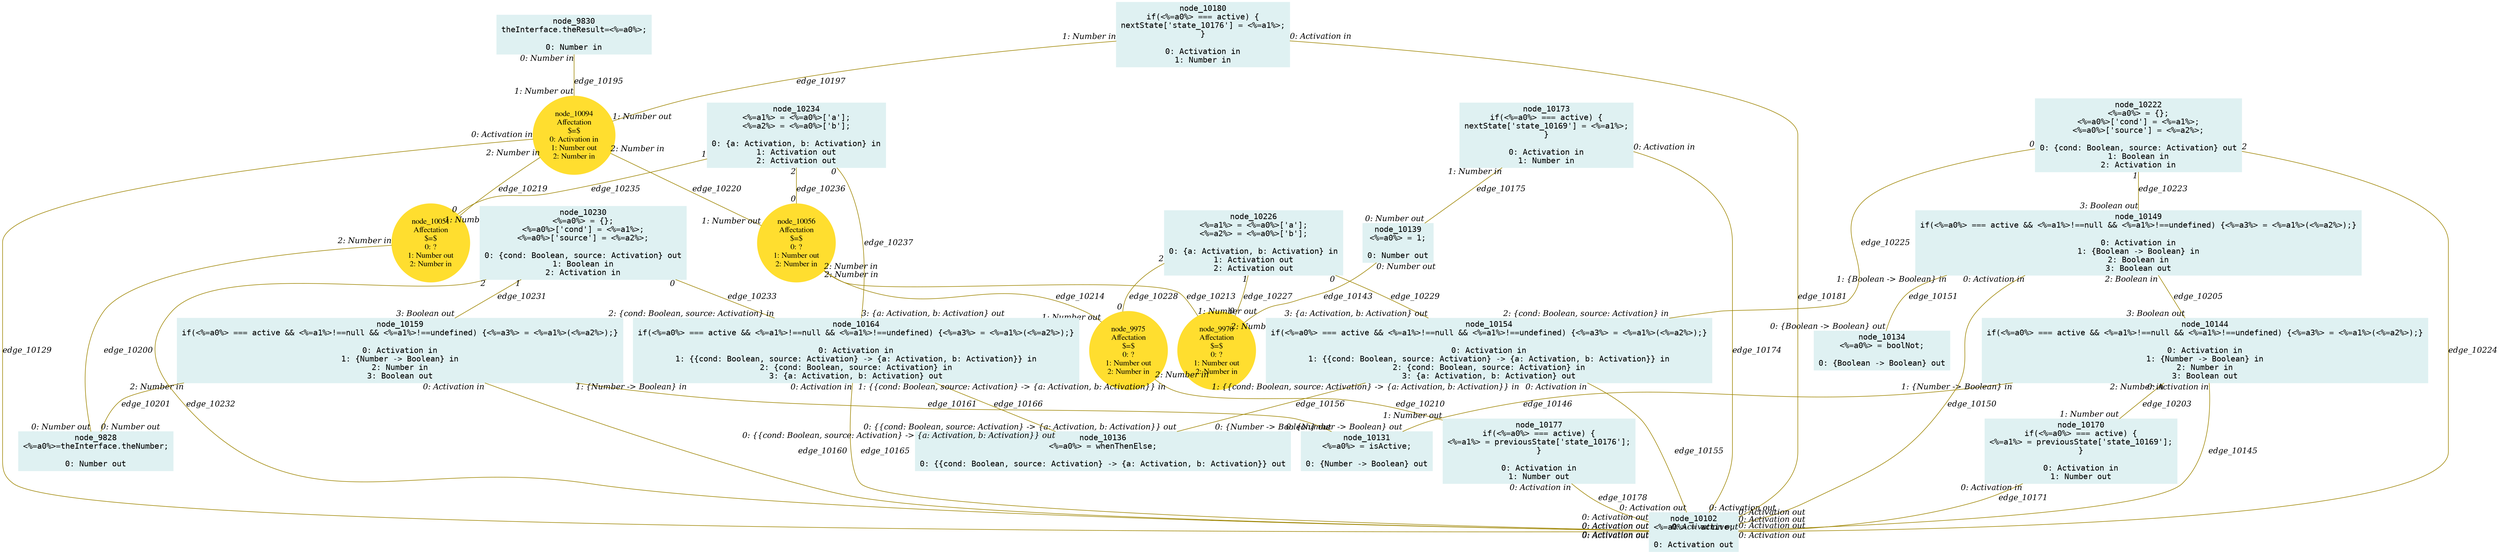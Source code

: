 digraph g{node_9828 [shape="box", style="filled", color="#dff1f2", fontname="Courier", label="node_9828
<%=a0%>=theInterface.theNumber;

0: Number out" ]
node_9830 [shape="box", style="filled", color="#dff1f2", fontname="Courier", label="node_9830
theInterface.theResult=<%=a0%>;

0: Number in" ]
node_9970 [shape="ellipse", style="filled", color="#ffde2f", fontname="Times", label="node_9970
Affectation
$=$
0: ?
1: Number out
2: Number in" ]
node_9975 [shape="ellipse", style="filled", color="#ffde2f", fontname="Times", label="node_9975
Affectation
$=$
0: ?
1: Number out
2: Number in" ]
node_10051 [shape="ellipse", style="filled", color="#ffde2f", fontname="Times", label="node_10051
Affectation
$=$
0: ?
1: Number out
2: Number in" ]
node_10056 [shape="ellipse", style="filled", color="#ffde2f", fontname="Times", label="node_10056
Affectation
$=$
0: ?
1: Number out
2: Number in" ]
node_10094 [shape="ellipse", style="filled", color="#ffde2f", fontname="Times", label="node_10094
Affectation
$=$
0: Activation in
1: Number out
2: Number in" ]
node_10102 [shape="box", style="filled", color="#dff1f2", fontname="Courier", label="node_10102
<%=a0%> = active;

0: Activation out" ]
node_10131 [shape="box", style="filled", color="#dff1f2", fontname="Courier", label="node_10131
<%=a0%> = isActive;

0: {Number -> Boolean} out" ]
node_10134 [shape="box", style="filled", color="#dff1f2", fontname="Courier", label="node_10134
<%=a0%> = boolNot;

0: {Boolean -> Boolean} out" ]
node_10136 [shape="box", style="filled", color="#dff1f2", fontname="Courier", label="node_10136
<%=a0%> = whenThenElse;

0: {{cond: Boolean, source: Activation} -> {a: Activation, b: Activation}} out" ]
node_10139 [shape="box", style="filled", color="#dff1f2", fontname="Courier", label="node_10139
<%=a0%> = 1;

0: Number out" ]
node_10144 [shape="box", style="filled", color="#dff1f2", fontname="Courier", label="node_10144
if(<%=a0%> === active && <%=a1%>!==null && <%=a1%>!==undefined) {<%=a3%> = <%=a1%>(<%=a2%>);}

0: Activation in
1: {Number -> Boolean} in
2: Number in
3: Boolean out" ]
node_10149 [shape="box", style="filled", color="#dff1f2", fontname="Courier", label="node_10149
if(<%=a0%> === active && <%=a1%>!==null && <%=a1%>!==undefined) {<%=a3%> = <%=a1%>(<%=a2%>);}

0: Activation in
1: {Boolean -> Boolean} in
2: Boolean in
3: Boolean out" ]
node_10154 [shape="box", style="filled", color="#dff1f2", fontname="Courier", label="node_10154
if(<%=a0%> === active && <%=a1%>!==null && <%=a1%>!==undefined) {<%=a3%> = <%=a1%>(<%=a2%>);}

0: Activation in
1: {{cond: Boolean, source: Activation} -> {a: Activation, b: Activation}} in
2: {cond: Boolean, source: Activation} in
3: {a: Activation, b: Activation} out" ]
node_10159 [shape="box", style="filled", color="#dff1f2", fontname="Courier", label="node_10159
if(<%=a0%> === active && <%=a1%>!==null && <%=a1%>!==undefined) {<%=a3%> = <%=a1%>(<%=a2%>);}

0: Activation in
1: {Number -> Boolean} in
2: Number in
3: Boolean out" ]
node_10164 [shape="box", style="filled", color="#dff1f2", fontname="Courier", label="node_10164
if(<%=a0%> === active && <%=a1%>!==null && <%=a1%>!==undefined) {<%=a3%> = <%=a1%>(<%=a2%>);}

0: Activation in
1: {{cond: Boolean, source: Activation} -> {a: Activation, b: Activation}} in
2: {cond: Boolean, source: Activation} in
3: {a: Activation, b: Activation} out" ]
node_10170 [shape="box", style="filled", color="#dff1f2", fontname="Courier", label="node_10170
if(<%=a0%> === active) {
<%=a1%> = previousState['state_10169'];
}

0: Activation in
1: Number out" ]
node_10173 [shape="box", style="filled", color="#dff1f2", fontname="Courier", label="node_10173
if(<%=a0%> === active) {
nextState['state_10169'] = <%=a1%>;
}

0: Activation in
1: Number in" ]
node_10177 [shape="box", style="filled", color="#dff1f2", fontname="Courier", label="node_10177
if(<%=a0%> === active) {
<%=a1%> = previousState['state_10176'];
}

0: Activation in
1: Number out" ]
node_10180 [shape="box", style="filled", color="#dff1f2", fontname="Courier", label="node_10180
if(<%=a0%> === active) {
nextState['state_10176'] = <%=a1%>;
}

0: Activation in
1: Number in" ]
node_10222 [shape="box", style="filled", color="#dff1f2", fontname="Courier", label="node_10222
<%=a0%> = {};
<%=a0%>['cond'] = <%=a1%>;
<%=a0%>['source'] = <%=a2%>;

0: {cond: Boolean, source: Activation} out
1: Boolean in
2: Activation in" ]
node_10226 [shape="box", style="filled", color="#dff1f2", fontname="Courier", label="node_10226
<%=a1%> = <%=a0%>['a'];
<%=a2%> = <%=a0%>['b'];

0: {a: Activation, b: Activation} in
1: Activation out
2: Activation out" ]
node_10230 [shape="box", style="filled", color="#dff1f2", fontname="Courier", label="node_10230
<%=a0%> = {};
<%=a0%>['cond'] = <%=a1%>;
<%=a0%>['source'] = <%=a2%>;

0: {cond: Boolean, source: Activation} out
1: Boolean in
2: Activation in" ]
node_10234 [shape="box", style="filled", color="#dff1f2", fontname="Courier", label="node_10234
<%=a1%> = <%=a0%>['a'];
<%=a2%> = <%=a0%>['b'];

0: {a: Activation, b: Activation} in
1: Activation out
2: Activation out" ]
node_10102 -> node_10094 [dir=none, arrowHead=none, fontname="Times-Italic", arrowsize=1, color="#9d8400", label="edge_10129",  headlabel="0: Activation in", taillabel="0: Activation out" ]
node_10139 -> node_9970 [dir=none, arrowHead=none, fontname="Times-Italic", arrowsize=1, color="#9d8400", label="edge_10143",  headlabel="2: Number in", taillabel="0: Number out" ]
node_10144 -> node_10102 [dir=none, arrowHead=none, fontname="Times-Italic", arrowsize=1, color="#9d8400", label="edge_10145",  headlabel="0: Activation out", taillabel="0: Activation in" ]
node_10144 -> node_10131 [dir=none, arrowHead=none, fontname="Times-Italic", arrowsize=1, color="#9d8400", label="edge_10146",  headlabel="0: {Number -> Boolean} out", taillabel="1: {Number -> Boolean} in" ]
node_10149 -> node_10102 [dir=none, arrowHead=none, fontname="Times-Italic", arrowsize=1, color="#9d8400", label="edge_10150",  headlabel="0: Activation out", taillabel="0: Activation in" ]
node_10149 -> node_10134 [dir=none, arrowHead=none, fontname="Times-Italic", arrowsize=1, color="#9d8400", label="edge_10151",  headlabel="0: {Boolean -> Boolean} out", taillabel="1: {Boolean -> Boolean} in" ]
node_10154 -> node_10102 [dir=none, arrowHead=none, fontname="Times-Italic", arrowsize=1, color="#9d8400", label="edge_10155",  headlabel="0: Activation out", taillabel="0: Activation in" ]
node_10154 -> node_10136 [dir=none, arrowHead=none, fontname="Times-Italic", arrowsize=1, color="#9d8400", label="edge_10156",  headlabel="0: {{cond: Boolean, source: Activation} -> {a: Activation, b: Activation}} out", taillabel="1: {{cond: Boolean, source: Activation} -> {a: Activation, b: Activation}} in" ]
node_10159 -> node_10102 [dir=none, arrowHead=none, fontname="Times-Italic", arrowsize=1, color="#9d8400", label="edge_10160",  headlabel="0: Activation out", taillabel="0: Activation in" ]
node_10159 -> node_10131 [dir=none, arrowHead=none, fontname="Times-Italic", arrowsize=1, color="#9d8400", label="edge_10161",  headlabel="0: {Number -> Boolean} out", taillabel="1: {Number -> Boolean} in" ]
node_10164 -> node_10102 [dir=none, arrowHead=none, fontname="Times-Italic", arrowsize=1, color="#9d8400", label="edge_10165",  headlabel="0: Activation out", taillabel="0: Activation in" ]
node_10164 -> node_10136 [dir=none, arrowHead=none, fontname="Times-Italic", arrowsize=1, color="#9d8400", label="edge_10166",  headlabel="0: {{cond: Boolean, source: Activation} -> {a: Activation, b: Activation}} out", taillabel="1: {{cond: Boolean, source: Activation} -> {a: Activation, b: Activation}} in" ]
node_10170 -> node_10102 [dir=none, arrowHead=none, fontname="Times-Italic", arrowsize=1, color="#9d8400", label="edge_10171",  headlabel="0: Activation out", taillabel="0: Activation in" ]
node_10173 -> node_10102 [dir=none, arrowHead=none, fontname="Times-Italic", arrowsize=1, color="#9d8400", label="edge_10174",  headlabel="0: Activation out", taillabel="0: Activation in" ]
node_10173 -> node_10139 [dir=none, arrowHead=none, fontname="Times-Italic", arrowsize=1, color="#9d8400", label="edge_10175",  headlabel="0: Number out", taillabel="1: Number in" ]
node_10177 -> node_10102 [dir=none, arrowHead=none, fontname="Times-Italic", arrowsize=1, color="#9d8400", label="edge_10178",  headlabel="0: Activation out", taillabel="0: Activation in" ]
node_10180 -> node_10102 [dir=none, arrowHead=none, fontname="Times-Italic", arrowsize=1, color="#9d8400", label="edge_10181",  headlabel="0: Activation out", taillabel="0: Activation in" ]
node_9830 -> node_10094 [dir=none, arrowHead=none, fontname="Times-Italic", arrowsize=1, color="#9d8400", label="edge_10195",  headlabel="1: Number out", taillabel="0: Number in" ]
node_10180 -> node_10094 [dir=none, arrowHead=none, fontname="Times-Italic", arrowsize=1, color="#9d8400", label="edge_10197",  headlabel="1: Number out", taillabel="1: Number in" ]
node_10051 -> node_9828 [dir=none, arrowHead=none, fontname="Times-Italic", arrowsize=1, color="#9d8400", label="edge_10200",  headlabel="0: Number out", taillabel="2: Number in" ]
node_10159 -> node_9828 [dir=none, arrowHead=none, fontname="Times-Italic", arrowsize=1, color="#9d8400", label="edge_10201",  headlabel="0: Number out", taillabel="2: Number in" ]
node_10144 -> node_10170 [dir=none, arrowHead=none, fontname="Times-Italic", arrowsize=1, color="#9d8400", label="edge_10203",  headlabel="1: Number out", taillabel="2: Number in" ]
node_10149 -> node_10144 [dir=none, arrowHead=none, fontname="Times-Italic", arrowsize=1, color="#9d8400", label="edge_10205",  headlabel="3: Boolean out", taillabel="2: Boolean in" ]
node_9975 -> node_10177 [dir=none, arrowHead=none, fontname="Times-Italic", arrowsize=1, color="#9d8400", label="edge_10210",  headlabel="1: Number out", taillabel="2: Number in" ]
node_10056 -> node_9970 [dir=none, arrowHead=none, fontname="Times-Italic", arrowsize=1, color="#9d8400", label="edge_10213",  headlabel="1: Number out", taillabel="2: Number in" ]
node_10056 -> node_9975 [dir=none, arrowHead=none, fontname="Times-Italic", arrowsize=1, color="#9d8400", label="edge_10214",  headlabel="1: Number out", taillabel="2: Number in" ]
node_10094 -> node_10051 [dir=none, arrowHead=none, fontname="Times-Italic", arrowsize=1, color="#9d8400", label="edge_10219",  headlabel="1: Number out", taillabel="2: Number in" ]
node_10094 -> node_10056 [dir=none, arrowHead=none, fontname="Times-Italic", arrowsize=1, color="#9d8400", label="edge_10220",  headlabel="1: Number out", taillabel="2: Number in" ]
node_10222 -> node_10149 [dir=none, arrowHead=none, fontname="Times-Italic", arrowsize=1, color="#9d8400", label="edge_10223",  headlabel="3: Boolean out", taillabel="1" ]
node_10222 -> node_10102 [dir=none, arrowHead=none, fontname="Times-Italic", arrowsize=1, color="#9d8400", label="edge_10224",  headlabel="0: Activation out", taillabel="2" ]
node_10222 -> node_10154 [dir=none, arrowHead=none, fontname="Times-Italic", arrowsize=1, color="#9d8400", label="edge_10225",  headlabel="2: {cond: Boolean, source: Activation} in", taillabel="0" ]
node_10226 -> node_9970 [dir=none, arrowHead=none, fontname="Times-Italic", arrowsize=1, color="#9d8400", label="edge_10227",  headlabel="0", taillabel="1" ]
node_10226 -> node_9975 [dir=none, arrowHead=none, fontname="Times-Italic", arrowsize=1, color="#9d8400", label="edge_10228",  headlabel="0", taillabel="2" ]
node_10226 -> node_10154 [dir=none, arrowHead=none, fontname="Times-Italic", arrowsize=1, color="#9d8400", label="edge_10229",  headlabel="3: {a: Activation, b: Activation} out", taillabel="0" ]
node_10230 -> node_10159 [dir=none, arrowHead=none, fontname="Times-Italic", arrowsize=1, color="#9d8400", label="edge_10231",  headlabel="3: Boolean out", taillabel="1" ]
node_10230 -> node_10102 [dir=none, arrowHead=none, fontname="Times-Italic", arrowsize=1, color="#9d8400", label="edge_10232",  headlabel="0: Activation out", taillabel="2" ]
node_10230 -> node_10164 [dir=none, arrowHead=none, fontname="Times-Italic", arrowsize=1, color="#9d8400", label="edge_10233",  headlabel="2: {cond: Boolean, source: Activation} in", taillabel="0" ]
node_10234 -> node_10051 [dir=none, arrowHead=none, fontname="Times-Italic", arrowsize=1, color="#9d8400", label="edge_10235",  headlabel="0", taillabel="1" ]
node_10234 -> node_10056 [dir=none, arrowHead=none, fontname="Times-Italic", arrowsize=1, color="#9d8400", label="edge_10236",  headlabel="0", taillabel="2" ]
node_10234 -> node_10164 [dir=none, arrowHead=none, fontname="Times-Italic", arrowsize=1, color="#9d8400", label="edge_10237",  headlabel="3: {a: Activation, b: Activation} out", taillabel="0" ]
}
